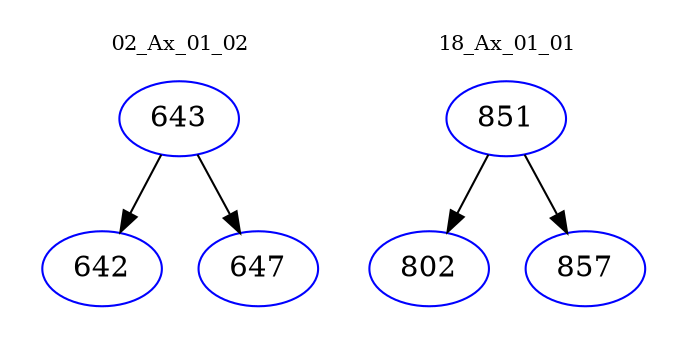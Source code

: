 digraph{
subgraph cluster_0 {
color = white
label = "02_Ax_01_02";
fontsize=10;
T0_643 [label="643", color="blue"]
T0_643 -> T0_642 [color="black"]
T0_642 [label="642", color="blue"]
T0_643 -> T0_647 [color="black"]
T0_647 [label="647", color="blue"]
}
subgraph cluster_1 {
color = white
label = "18_Ax_01_01";
fontsize=10;
T1_851 [label="851", color="blue"]
T1_851 -> T1_802 [color="black"]
T1_802 [label="802", color="blue"]
T1_851 -> T1_857 [color="black"]
T1_857 [label="857", color="blue"]
}
}

